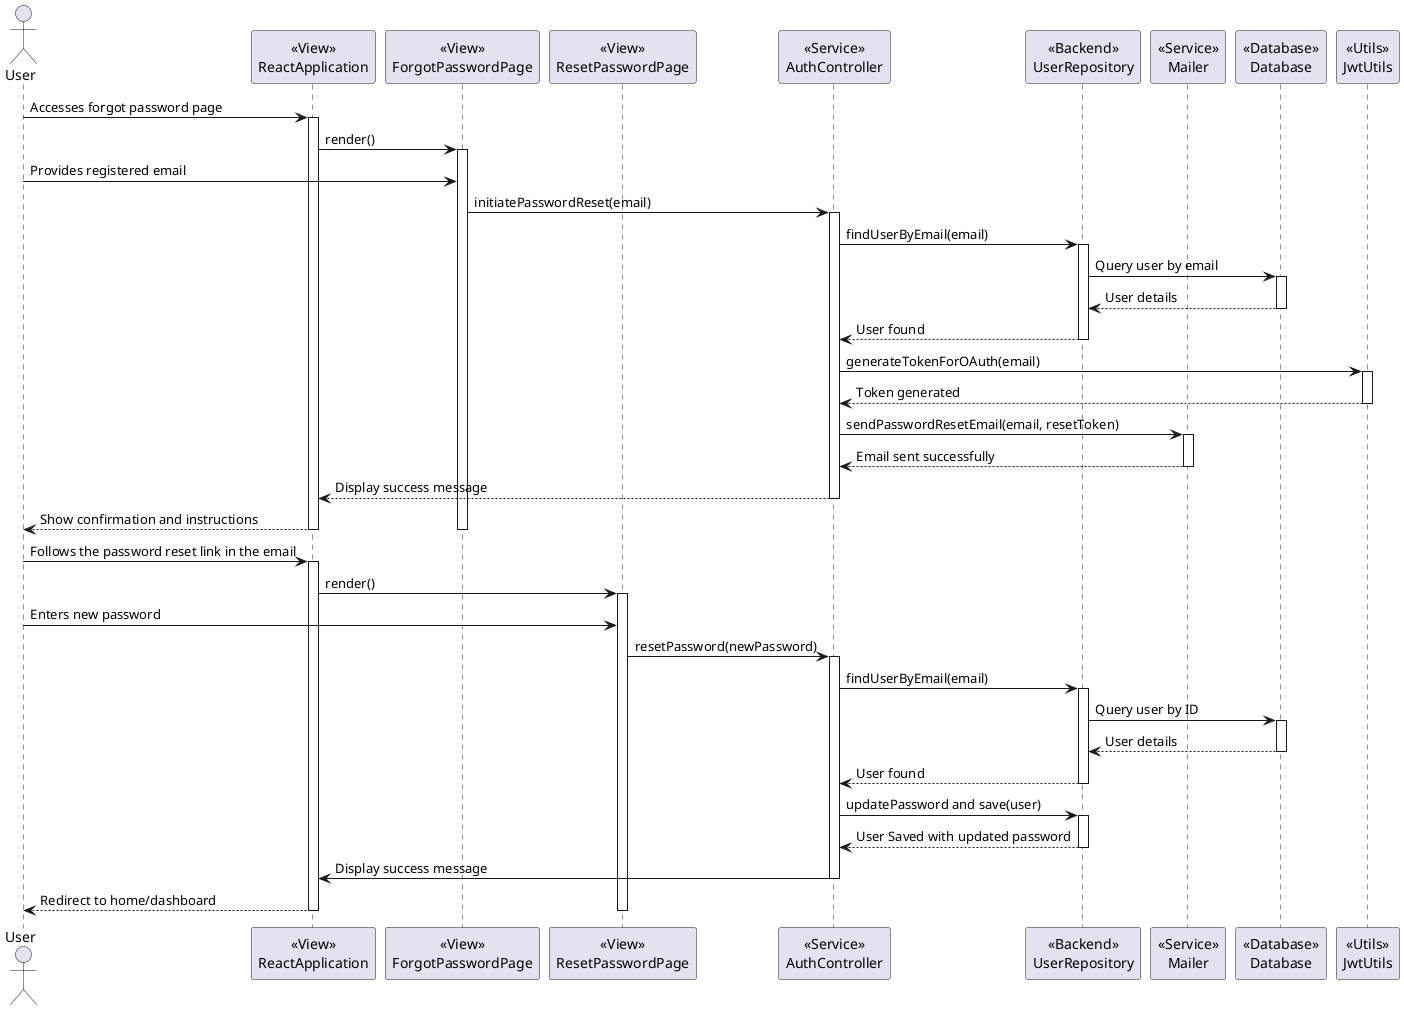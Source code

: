 @startuml

actor User

participant ReactApplication as "<<View>>\nReactApplication"
participant ForgotPasswordPage as "<<View>>\nForgotPasswordPage"
participant ResetPasswordPage as "<<View>>\nResetPasswordPage"
participant AuthController as "<<Service>>\nAuthController"
participant UserRepository as "<<Backend>>\nUserRepository"
participant Mailer as "<<Service>>\nMailer"
participant Database as "<<Database>>\nDatabase"
participant JwtUtils as "<<Utils>>\nJwtUtils"

User -> ReactApplication: Accesses forgot password page
activate ReactApplication

ReactApplication -> ForgotPasswordPage: render()
activate ForgotPasswordPage

User -> ForgotPasswordPage: Provides registered email
ForgotPasswordPage -> AuthController: initiatePasswordReset(email)
activate AuthController

AuthController -> UserRepository: findUserByEmail(email)
activate UserRepository

UserRepository -> Database: Query user by email
activate Database

Database --> UserRepository: User details
deactivate Database

UserRepository --> AuthController: User found
deactivate UserRepository

AuthController -> JwtUtils: generateTokenForOAuth(email)
activate JwtUtils

JwtUtils --> AuthController: Token generated
deactivate JwtUtils


AuthController -> Mailer: sendPasswordResetEmail(email, resetToken)
activate Mailer

Mailer --> AuthController: Email sent successfully
deactivate Mailer

AuthController --> ReactApplication: Display success message
deactivate AuthController

ReactApplication --> User: Show confirmation and instructions
deactivate ReactApplication
deactivate ForgotPasswordPage

User -> ReactApplication: Follows the password reset link in the email
activate ReactApplication

ReactApplication -> ResetPasswordPage: render()
activate ResetPasswordPage

User -> ResetPasswordPage: Enters new password
ResetPasswordPage -> AuthController: resetPassword(newPassword)
activate AuthController

AuthController -> UserRepository: findUserByEmail(email)
activate UserRepository

UserRepository -> Database: Query user by ID
activate Database

Database --> UserRepository: User details
deactivate Database

UserRepository --> AuthController: User found
deactivate UserRepository

AuthController -> UserRepository: updatePassword and save(user)
activate UserRepository

UserRepository --> AuthController: User Saved with updated password
deactivate UserRepository


AuthController -> ReactApplication: Display success message
deactivate AuthController

ReactApplication --> User: Redirect to home/dashboard
deactivate ReactApplication
deactivate ResetPasswordPage

@enduml
